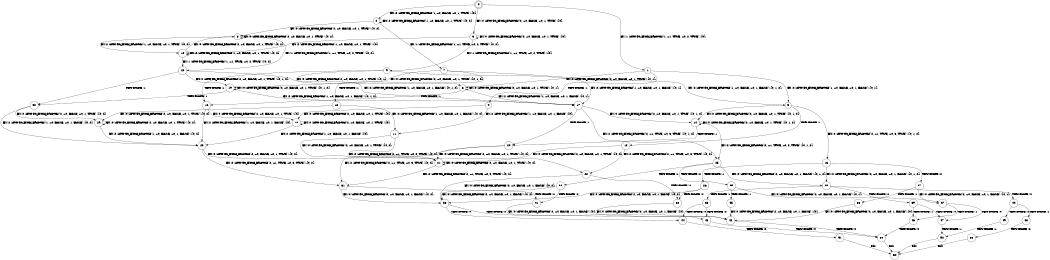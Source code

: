 digraph BCG {
size = "7, 10.5";
center = TRUE;
node [shape = circle];
0 [peripheries = 2];
0 -> 1 [label = "EX !1 !ATOMIC_EXCH_BRANCH (1, +1, TRUE, +0, 2, TRUE) !{0}"];
0 -> 2 [label = "EX !2 !ATOMIC_EXCH_BRANCH (1, +0, FALSE, +0, 1, TRUE) !{0}"];
0 -> 3 [label = "EX !0 !ATOMIC_EXCH_BRANCH (2, +0, FALSE, +0, 1, TRUE) !{0}"];
1 -> 4 [label = "TERMINATE !1"];
1 -> 5 [label = "EX !2 !ATOMIC_EXCH_BRANCH (1, +0, FALSE, +0, 1, FALSE) !{0, 1}"];
1 -> 6 [label = "EX !0 !ATOMIC_EXCH_BRANCH (2, +0, FALSE, +0, 1, TRUE) !{0, 1}"];
2 -> 7 [label = "EX !1 !ATOMIC_EXCH_BRANCH (1, +1, TRUE, +0, 2, TRUE) !{0, 2}"];
2 -> 8 [label = "EX !0 !ATOMIC_EXCH_BRANCH (2, +0, FALSE, +0, 1, TRUE) !{0, 2}"];
2 -> 2 [label = "EX !2 !ATOMIC_EXCH_BRANCH (1, +0, FALSE, +0, 1, TRUE) !{0, 2}"];
3 -> 9 [label = "EX !1 !ATOMIC_EXCH_BRANCH (1, +1, TRUE, +0, 2, TRUE) !{0}"];
3 -> 10 [label = "EX !2 !ATOMIC_EXCH_BRANCH (1, +0, FALSE, +0, 1, TRUE) !{0}"];
3 -> 3 [label = "EX !0 !ATOMIC_EXCH_BRANCH (2, +0, FALSE, +0, 1, TRUE) !{0}"];
4 -> 11 [label = "EX !2 !ATOMIC_EXCH_BRANCH (1, +0, FALSE, +0, 1, FALSE) !{0}"];
4 -> 12 [label = "EX !0 !ATOMIC_EXCH_BRANCH (2, +0, FALSE, +0, 1, TRUE) !{0}"];
5 -> 13 [label = "TERMINATE !1"];
5 -> 14 [label = "EX !0 !ATOMIC_EXCH_BRANCH (2, +0, FALSE, +0, 1, TRUE) !{0, 1, 2}"];
5 -> 15 [label = "EX !2 !ATOMIC_EXCH_BRANCH (2, +1, TRUE, +0, 3, TRUE) !{0, 1, 2}"];
6 -> 16 [label = "TERMINATE !1"];
6 -> 17 [label = "EX !2 !ATOMIC_EXCH_BRANCH (1, +0, FALSE, +0, 1, FALSE) !{0, 1}"];
6 -> 6 [label = "EX !0 !ATOMIC_EXCH_BRANCH (2, +0, FALSE, +0, 1, TRUE) !{0, 1}"];
7 -> 18 [label = "TERMINATE !1"];
7 -> 19 [label = "EX !0 !ATOMIC_EXCH_BRANCH (2, +0, FALSE, +0, 1, TRUE) !{0, 1, 2}"];
7 -> 5 [label = "EX !2 !ATOMIC_EXCH_BRANCH (1, +0, FALSE, +0, 1, FALSE) !{0, 1, 2}"];
8 -> 20 [label = "EX !1 !ATOMIC_EXCH_BRANCH (1, +1, TRUE, +0, 2, TRUE) !{0, 2}"];
8 -> 10 [label = "EX !2 !ATOMIC_EXCH_BRANCH (1, +0, FALSE, +0, 1, TRUE) !{0, 2}"];
8 -> 8 [label = "EX !0 !ATOMIC_EXCH_BRANCH (2, +0, FALSE, +0, 1, TRUE) !{0, 2}"];
9 -> 16 [label = "TERMINATE !1"];
9 -> 17 [label = "EX !2 !ATOMIC_EXCH_BRANCH (1, +0, FALSE, +0, 1, FALSE) !{0, 1}"];
9 -> 6 [label = "EX !0 !ATOMIC_EXCH_BRANCH (2, +0, FALSE, +0, 1, TRUE) !{0, 1}"];
10 -> 20 [label = "EX !1 !ATOMIC_EXCH_BRANCH (1, +1, TRUE, +0, 2, TRUE) !{0, 2}"];
10 -> 10 [label = "EX !2 !ATOMIC_EXCH_BRANCH (1, +0, FALSE, +0, 1, TRUE) !{0, 2}"];
10 -> 8 [label = "EX !0 !ATOMIC_EXCH_BRANCH (2, +0, FALSE, +0, 1, TRUE) !{0, 2}"];
11 -> 21 [label = "EX !0 !ATOMIC_EXCH_BRANCH (2, +0, FALSE, +0, 1, TRUE) !{0, 2}"];
11 -> 22 [label = "EX !2 !ATOMIC_EXCH_BRANCH (2, +1, TRUE, +0, 3, TRUE) !{0, 2}"];
12 -> 23 [label = "EX !2 !ATOMIC_EXCH_BRANCH (1, +0, FALSE, +0, 1, FALSE) !{0}"];
12 -> 12 [label = "EX !0 !ATOMIC_EXCH_BRANCH (2, +0, FALSE, +0, 1, TRUE) !{0}"];
13 -> 21 [label = "EX !0 !ATOMIC_EXCH_BRANCH (2, +0, FALSE, +0, 1, TRUE) !{0, 2}"];
13 -> 22 [label = "EX !2 !ATOMIC_EXCH_BRANCH (2, +1, TRUE, +0, 3, TRUE) !{0, 2}"];
14 -> 24 [label = "TERMINATE !1"];
14 -> 25 [label = "EX !2 !ATOMIC_EXCH_BRANCH (2, +1, TRUE, +0, 3, TRUE) !{0, 1, 2}"];
14 -> 14 [label = "EX !0 !ATOMIC_EXCH_BRANCH (2, +0, FALSE, +0, 1, TRUE) !{0, 1, 2}"];
15 -> 26 [label = "TERMINATE !1"];
15 -> 27 [label = "TERMINATE !2"];
15 -> 28 [label = "EX !0 !ATOMIC_EXCH_BRANCH (2, +0, FALSE, +0, 1, FALSE) !{0, 1, 2}"];
16 -> 23 [label = "EX !2 !ATOMIC_EXCH_BRANCH (1, +0, FALSE, +0, 1, FALSE) !{0}"];
16 -> 12 [label = "EX !0 !ATOMIC_EXCH_BRANCH (2, +0, FALSE, +0, 1, TRUE) !{0}"];
17 -> 24 [label = "TERMINATE !1"];
17 -> 25 [label = "EX !2 !ATOMIC_EXCH_BRANCH (2, +1, TRUE, +0, 3, TRUE) !{0, 1, 2}"];
17 -> 14 [label = "EX !0 !ATOMIC_EXCH_BRANCH (2, +0, FALSE, +0, 1, TRUE) !{0, 1, 2}"];
18 -> 29 [label = "EX !0 !ATOMIC_EXCH_BRANCH (2, +0, FALSE, +0, 1, TRUE) !{0, 2}"];
18 -> 11 [label = "EX !2 !ATOMIC_EXCH_BRANCH (1, +0, FALSE, +0, 1, FALSE) !{0, 2}"];
19 -> 30 [label = "TERMINATE !1"];
19 -> 17 [label = "EX !2 !ATOMIC_EXCH_BRANCH (1, +0, FALSE, +0, 1, FALSE) !{0, 1, 2}"];
19 -> 19 [label = "EX !0 !ATOMIC_EXCH_BRANCH (2, +0, FALSE, +0, 1, TRUE) !{0, 1, 2}"];
20 -> 30 [label = "TERMINATE !1"];
20 -> 17 [label = "EX !2 !ATOMIC_EXCH_BRANCH (1, +0, FALSE, +0, 1, FALSE) !{0, 1, 2}"];
20 -> 19 [label = "EX !0 !ATOMIC_EXCH_BRANCH (2, +0, FALSE, +0, 1, TRUE) !{0, 1, 2}"];
21 -> 31 [label = "EX !2 !ATOMIC_EXCH_BRANCH (2, +1, TRUE, +0, 3, TRUE) !{0, 2}"];
21 -> 21 [label = "EX !0 !ATOMIC_EXCH_BRANCH (2, +0, FALSE, +0, 1, TRUE) !{0, 2}"];
22 -> 32 [label = "TERMINATE !2"];
22 -> 33 [label = "EX !0 !ATOMIC_EXCH_BRANCH (2, +0, FALSE, +0, 1, FALSE) !{0, 2}"];
23 -> 31 [label = "EX !2 !ATOMIC_EXCH_BRANCH (2, +1, TRUE, +0, 3, TRUE) !{0, 2}"];
23 -> 21 [label = "EX !0 !ATOMIC_EXCH_BRANCH (2, +0, FALSE, +0, 1, TRUE) !{0, 2}"];
24 -> 31 [label = "EX !2 !ATOMIC_EXCH_BRANCH (2, +1, TRUE, +0, 3, TRUE) !{0, 2}"];
24 -> 21 [label = "EX !0 !ATOMIC_EXCH_BRANCH (2, +0, FALSE, +0, 1, TRUE) !{0, 2}"];
25 -> 34 [label = "TERMINATE !1"];
25 -> 35 [label = "TERMINATE !2"];
25 -> 28 [label = "EX !0 !ATOMIC_EXCH_BRANCH (2, +0, FALSE, +0, 1, FALSE) !{0, 1, 2}"];
26 -> 32 [label = "TERMINATE !2"];
26 -> 33 [label = "EX !0 !ATOMIC_EXCH_BRANCH (2, +0, FALSE, +0, 1, FALSE) !{0, 2}"];
27 -> 36 [label = "TERMINATE !1"];
27 -> 37 [label = "EX !0 !ATOMIC_EXCH_BRANCH (2, +0, FALSE, +0, 1, FALSE) !{0, 1}"];
28 -> 38 [label = "TERMINATE !1"];
28 -> 39 [label = "TERMINATE !2"];
28 -> 40 [label = "TERMINATE !0"];
29 -> 23 [label = "EX !2 !ATOMIC_EXCH_BRANCH (1, +0, FALSE, +0, 1, FALSE) !{0, 2}"];
29 -> 29 [label = "EX !0 !ATOMIC_EXCH_BRANCH (2, +0, FALSE, +0, 1, TRUE) !{0, 2}"];
30 -> 23 [label = "EX !2 !ATOMIC_EXCH_BRANCH (1, +0, FALSE, +0, 1, FALSE) !{0, 2}"];
30 -> 29 [label = "EX !0 !ATOMIC_EXCH_BRANCH (2, +0, FALSE, +0, 1, TRUE) !{0, 2}"];
31 -> 41 [label = "TERMINATE !2"];
31 -> 33 [label = "EX !0 !ATOMIC_EXCH_BRANCH (2, +0, FALSE, +0, 1, FALSE) !{0, 2}"];
32 -> 42 [label = "EX !0 !ATOMIC_EXCH_BRANCH (2, +0, FALSE, +0, 1, FALSE) !{0}"];
33 -> 43 [label = "TERMINATE !2"];
33 -> 44 [label = "TERMINATE !0"];
34 -> 41 [label = "TERMINATE !2"];
34 -> 33 [label = "EX !0 !ATOMIC_EXCH_BRANCH (2, +0, FALSE, +0, 1, FALSE) !{0, 2}"];
35 -> 45 [label = "TERMINATE !1"];
35 -> 37 [label = "EX !0 !ATOMIC_EXCH_BRANCH (2, +0, FALSE, +0, 1, FALSE) !{0, 1}"];
36 -> 42 [label = "EX !0 !ATOMIC_EXCH_BRANCH (2, +0, FALSE, +0, 1, FALSE) !{0}"];
37 -> 46 [label = "TERMINATE !1"];
37 -> 47 [label = "TERMINATE !0"];
38 -> 43 [label = "TERMINATE !2"];
38 -> 44 [label = "TERMINATE !0"];
39 -> 46 [label = "TERMINATE !1"];
39 -> 47 [label = "TERMINATE !0"];
40 -> 48 [label = "TERMINATE !1"];
40 -> 49 [label = "TERMINATE !2"];
41 -> 42 [label = "EX !0 !ATOMIC_EXCH_BRANCH (2, +0, FALSE, +0, 1, FALSE) !{0}"];
42 -> 50 [label = "TERMINATE !0"];
43 -> 50 [label = "TERMINATE !0"];
44 -> 51 [label = "TERMINATE !2"];
45 -> 42 [label = "EX !0 !ATOMIC_EXCH_BRANCH (2, +0, FALSE, +0, 1, FALSE) !{0}"];
46 -> 50 [label = "TERMINATE !0"];
47 -> 52 [label = "TERMINATE !1"];
48 -> 53 [label = "TERMINATE !2"];
49 -> 52 [label = "TERMINATE !1"];
50 -> 54 [label = "exit"];
51 -> 54 [label = "exit"];
52 -> 54 [label = "exit"];
53 -> 54 [label = "exit"];
}
